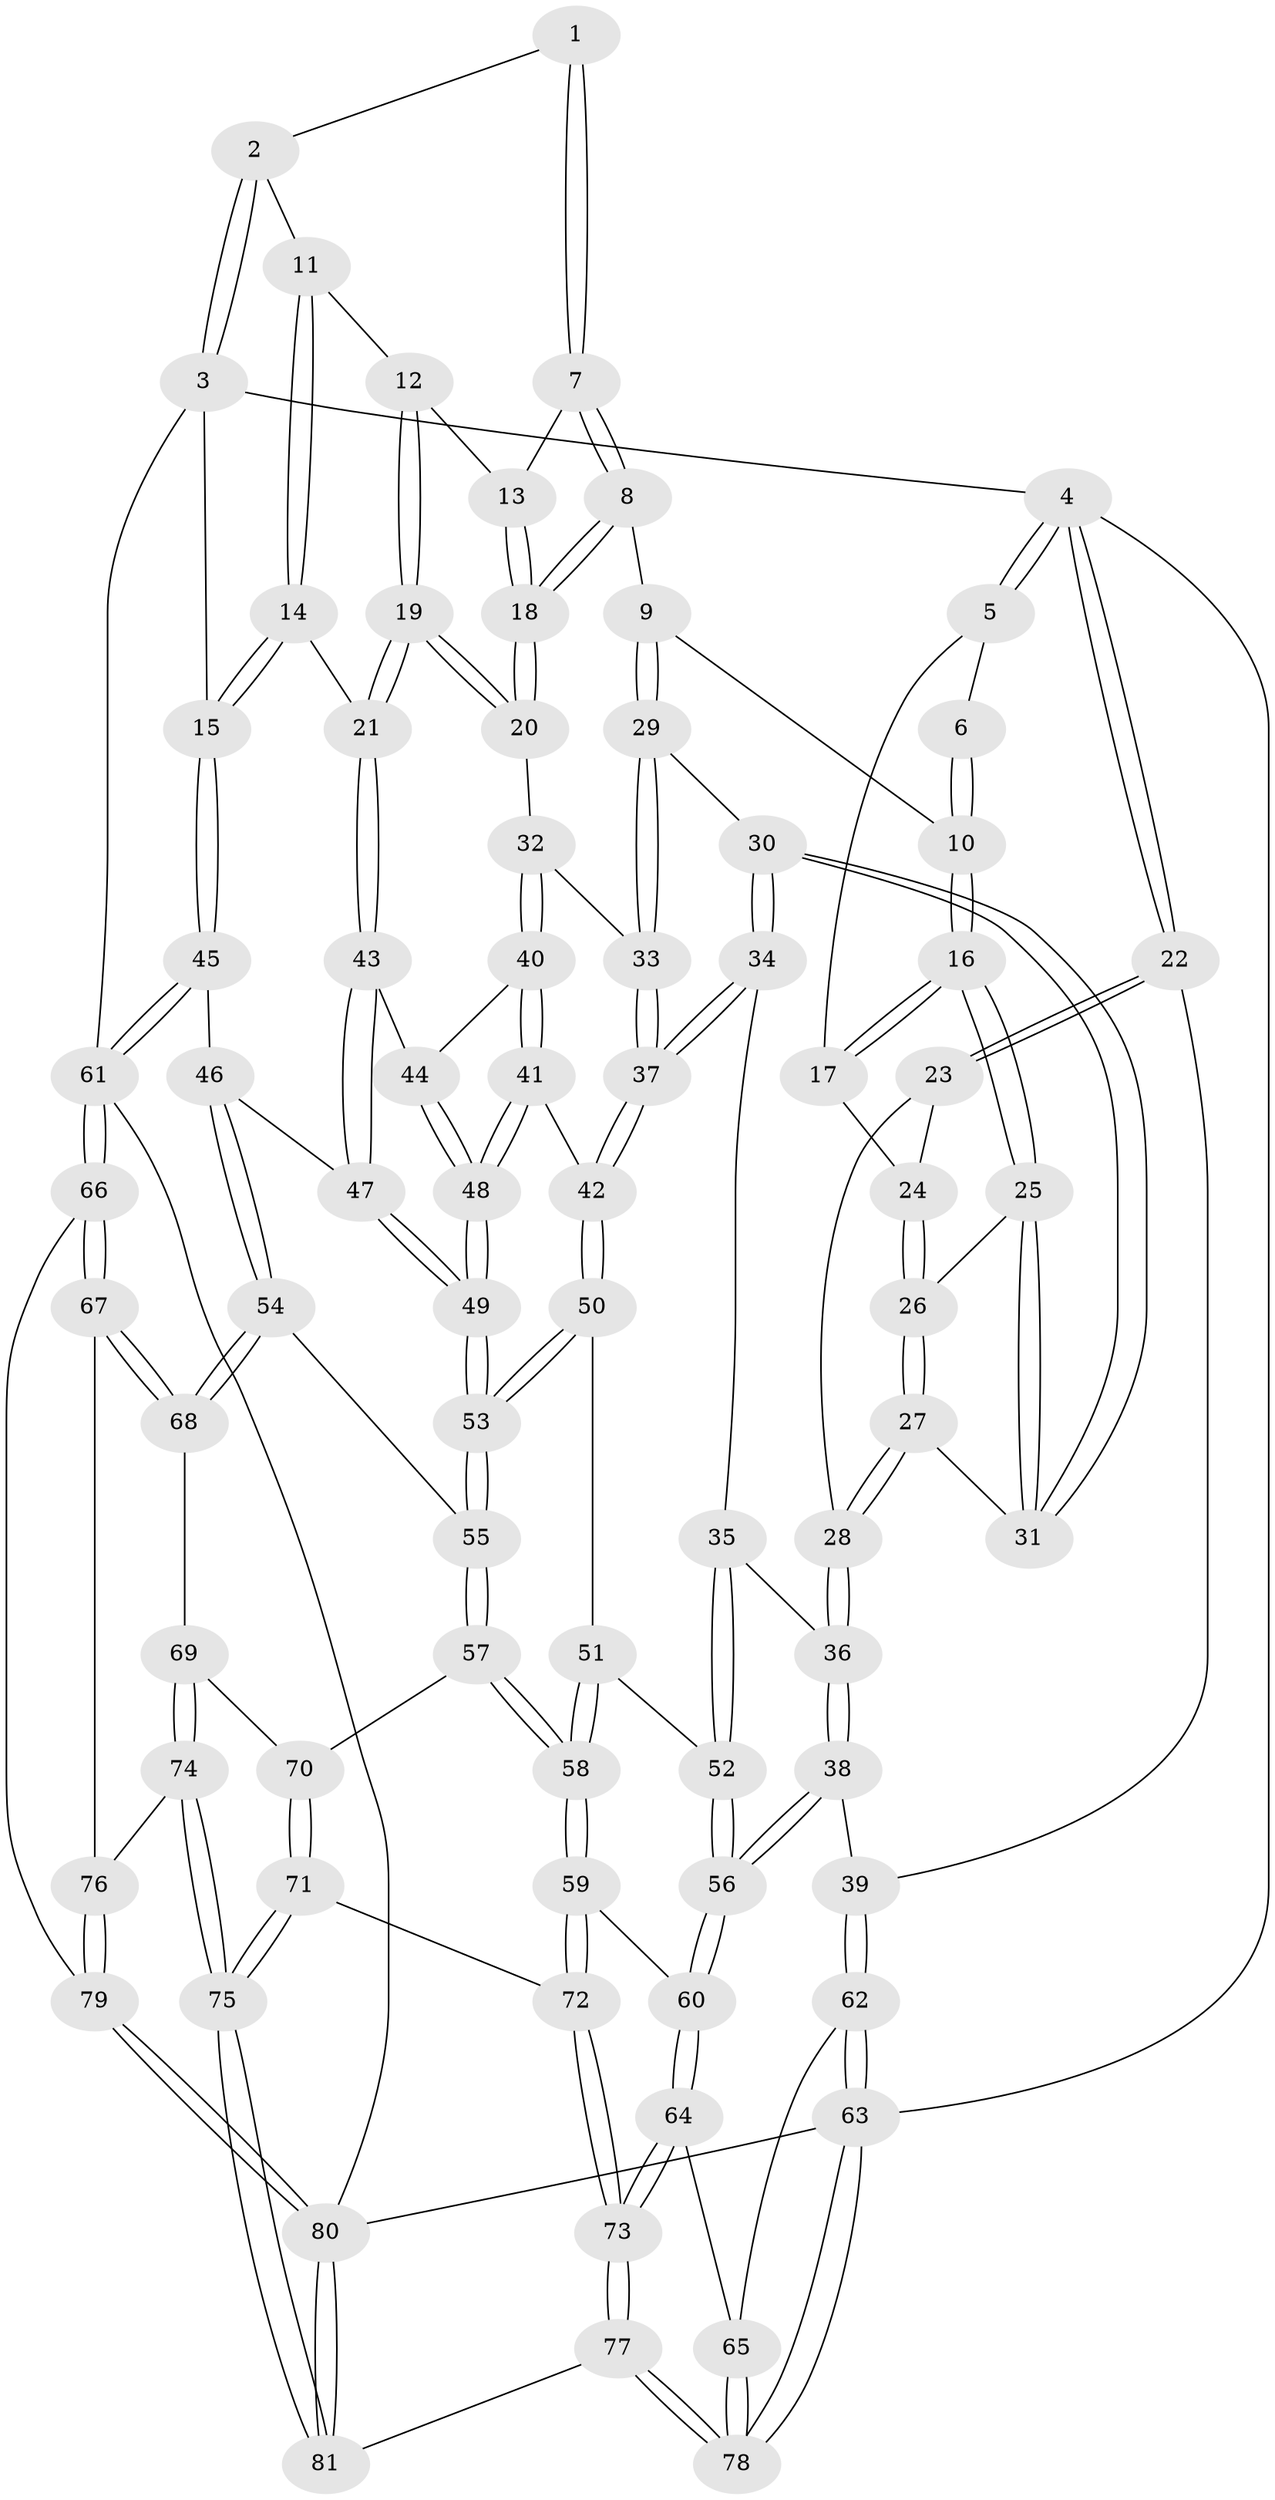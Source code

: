 // coarse degree distribution, {3: 0.10714285714285714, 5: 0.39285714285714285, 6: 0.14285714285714285, 4: 0.35714285714285715}
// Generated by graph-tools (version 1.1) at 2025/24/03/03/25 07:24:33]
// undirected, 81 vertices, 199 edges
graph export_dot {
graph [start="1"]
  node [color=gray90,style=filled];
  1 [pos="+0.5933303891488265+0"];
  2 [pos="+0.7261783276585748+0"];
  3 [pos="+1+0"];
  4 [pos="+0+0"];
  5 [pos="+0.2577474192405518+0"];
  6 [pos="+0.4430431746790368+0"];
  7 [pos="+0.5925940774275104+0"];
  8 [pos="+0.5611794159495986+0.10930803201495301"];
  9 [pos="+0.46485279396505436+0.11740912328416597"];
  10 [pos="+0.4532829545637926+0.10658061884759618"];
  11 [pos="+0.7441030707565246+0"];
  12 [pos="+0.6953960007166953+0.10799426449750861"];
  13 [pos="+0.6801077673394456+0.1066359072321627"];
  14 [pos="+0.8696973321102875+0.2471256741652329"];
  15 [pos="+1+0.19356166757893775"];
  16 [pos="+0.32351543289643814+0.10651770711593746"];
  17 [pos="+0.24033537940580807+0.0035641255471511243"];
  18 [pos="+0.5901848534376657+0.14583939964378756"];
  19 [pos="+0.8611749439732853+0.25024825606988255"];
  20 [pos="+0.5979774165269022+0.2249658230655557"];
  21 [pos="+0.8616587551675775+0.25042711309849325"];
  22 [pos="+0+0.1654959673693114"];
  23 [pos="+0.09312420712275307+0.10718407615511923"];
  24 [pos="+0.21073420623393083+0.042374122154928695"];
  25 [pos="+0.32743756186352324+0.14305803520683236"];
  26 [pos="+0.19647086303822217+0.23568843185206845"];
  27 [pos="+0.1912930096590731+0.2552326854046532"];
  28 [pos="+0.16698932513117604+0.2753830396676478"];
  29 [pos="+0.43966016120846113+0.26907539431327976"];
  30 [pos="+0.36882488046562606+0.26320629316828537"];
  31 [pos="+0.3665283704140049+0.2613243661513871"];
  32 [pos="+0.5310934831354619+0.30257499637681645"];
  33 [pos="+0.47146292344240337+0.28942999841245176"];
  34 [pos="+0.29062863655883714+0.42034701105281663"];
  35 [pos="+0.24206193653016653+0.4310351020436991"];
  36 [pos="+0.05607460689658378+0.4194710021094578"];
  37 [pos="+0.38667139270162487+0.4639316955581635"];
  38 [pos="+0+0.45117362453372334"];
  39 [pos="+0+0.4533250513431319"];
  40 [pos="+0.5444383479987827+0.32785086171360545"];
  41 [pos="+0.5247603732432106+0.478127122227451"];
  42 [pos="+0.40127020056411095+0.482395295130705"];
  43 [pos="+0.7942359253922351+0.35582175554677864"];
  44 [pos="+0.6860445483803518+0.3892904761136789"];
  45 [pos="+1+0.6015136248994539"];
  46 [pos="+0.8324022935917957+0.5298606221473168"];
  47 [pos="+0.8094883594495574+0.5065729245924929"];
  48 [pos="+0.6069094770729099+0.5728030173145219"];
  49 [pos="+0.6096172717708304+0.5816102718491315"];
  50 [pos="+0.38336128468197445+0.5734850023364179"];
  51 [pos="+0.3661112307826527+0.5984560379073445"];
  52 [pos="+0.3194299169635976+0.6096638155929772"];
  53 [pos="+0.6061596707061618+0.6051581690880898"];
  54 [pos="+0.7660292855466033+0.7309888115735886"];
  55 [pos="+0.6092225811584197+0.644946606805221"];
  56 [pos="+0.25512334986718954+0.6551116201255042"];
  57 [pos="+0.5213670567323035+0.7383704112672285"];
  58 [pos="+0.4797919051153138+0.7547457337661724"];
  59 [pos="+0.4519823950199619+0.7848258322377483"];
  60 [pos="+0.2543656424972675+0.7643049382087536"];
  61 [pos="+1+0.7543165522807652"];
  62 [pos="+0+0.7269299119891286"];
  63 [pos="+0+1"];
  64 [pos="+0.21483506577909015+0.807140447498787"];
  65 [pos="+0.13986694066049019+0.8034864486944687"];
  66 [pos="+0.9179580697982289+0.7934408299521173"];
  67 [pos="+0.890838632636157+0.7866510547829331"];
  68 [pos="+0.786040945980393+0.7553264058400679"];
  69 [pos="+0.7063715160542279+0.8524037165451107"];
  70 [pos="+0.5851451253695723+0.8158822061342774"];
  71 [pos="+0.596243618240806+0.9265412441509191"];
  72 [pos="+0.44638013988712255+0.8791320982344581"];
  73 [pos="+0.32127958137940205+1"];
  74 [pos="+0.6956590014120794+0.8963113695643529"];
  75 [pos="+0.6534527361487594+0.9920309985846307"];
  76 [pos="+0.7698424892866186+0.9140165321991298"];
  77 [pos="+0.32005969344894014+1"];
  78 [pos="+0.028356563031158574+1"];
  79 [pos="+0.8294028212436962+0.977804316052179"];
  80 [pos="+0.7486189110872822+1"];
  81 [pos="+0.6710625859930494+1"];
  1 -- 2;
  1 -- 7;
  1 -- 7;
  2 -- 3;
  2 -- 3;
  2 -- 11;
  3 -- 4;
  3 -- 15;
  3 -- 61;
  4 -- 5;
  4 -- 5;
  4 -- 22;
  4 -- 22;
  4 -- 63;
  5 -- 6;
  5 -- 17;
  6 -- 10;
  6 -- 10;
  7 -- 8;
  7 -- 8;
  7 -- 13;
  8 -- 9;
  8 -- 18;
  8 -- 18;
  9 -- 10;
  9 -- 29;
  9 -- 29;
  10 -- 16;
  10 -- 16;
  11 -- 12;
  11 -- 14;
  11 -- 14;
  12 -- 13;
  12 -- 19;
  12 -- 19;
  13 -- 18;
  13 -- 18;
  14 -- 15;
  14 -- 15;
  14 -- 21;
  15 -- 45;
  15 -- 45;
  16 -- 17;
  16 -- 17;
  16 -- 25;
  16 -- 25;
  17 -- 24;
  18 -- 20;
  18 -- 20;
  19 -- 20;
  19 -- 20;
  19 -- 21;
  19 -- 21;
  20 -- 32;
  21 -- 43;
  21 -- 43;
  22 -- 23;
  22 -- 23;
  22 -- 39;
  23 -- 24;
  23 -- 28;
  24 -- 26;
  24 -- 26;
  25 -- 26;
  25 -- 31;
  25 -- 31;
  26 -- 27;
  26 -- 27;
  27 -- 28;
  27 -- 28;
  27 -- 31;
  28 -- 36;
  28 -- 36;
  29 -- 30;
  29 -- 33;
  29 -- 33;
  30 -- 31;
  30 -- 31;
  30 -- 34;
  30 -- 34;
  32 -- 33;
  32 -- 40;
  32 -- 40;
  33 -- 37;
  33 -- 37;
  34 -- 35;
  34 -- 37;
  34 -- 37;
  35 -- 36;
  35 -- 52;
  35 -- 52;
  36 -- 38;
  36 -- 38;
  37 -- 42;
  37 -- 42;
  38 -- 39;
  38 -- 56;
  38 -- 56;
  39 -- 62;
  39 -- 62;
  40 -- 41;
  40 -- 41;
  40 -- 44;
  41 -- 42;
  41 -- 48;
  41 -- 48;
  42 -- 50;
  42 -- 50;
  43 -- 44;
  43 -- 47;
  43 -- 47;
  44 -- 48;
  44 -- 48;
  45 -- 46;
  45 -- 61;
  45 -- 61;
  46 -- 47;
  46 -- 54;
  46 -- 54;
  47 -- 49;
  47 -- 49;
  48 -- 49;
  48 -- 49;
  49 -- 53;
  49 -- 53;
  50 -- 51;
  50 -- 53;
  50 -- 53;
  51 -- 52;
  51 -- 58;
  51 -- 58;
  52 -- 56;
  52 -- 56;
  53 -- 55;
  53 -- 55;
  54 -- 55;
  54 -- 68;
  54 -- 68;
  55 -- 57;
  55 -- 57;
  56 -- 60;
  56 -- 60;
  57 -- 58;
  57 -- 58;
  57 -- 70;
  58 -- 59;
  58 -- 59;
  59 -- 60;
  59 -- 72;
  59 -- 72;
  60 -- 64;
  60 -- 64;
  61 -- 66;
  61 -- 66;
  61 -- 80;
  62 -- 63;
  62 -- 63;
  62 -- 65;
  63 -- 78;
  63 -- 78;
  63 -- 80;
  64 -- 65;
  64 -- 73;
  64 -- 73;
  65 -- 78;
  65 -- 78;
  66 -- 67;
  66 -- 67;
  66 -- 79;
  67 -- 68;
  67 -- 68;
  67 -- 76;
  68 -- 69;
  69 -- 70;
  69 -- 74;
  69 -- 74;
  70 -- 71;
  70 -- 71;
  71 -- 72;
  71 -- 75;
  71 -- 75;
  72 -- 73;
  72 -- 73;
  73 -- 77;
  73 -- 77;
  74 -- 75;
  74 -- 75;
  74 -- 76;
  75 -- 81;
  75 -- 81;
  76 -- 79;
  76 -- 79;
  77 -- 78;
  77 -- 78;
  77 -- 81;
  79 -- 80;
  79 -- 80;
  80 -- 81;
  80 -- 81;
}
